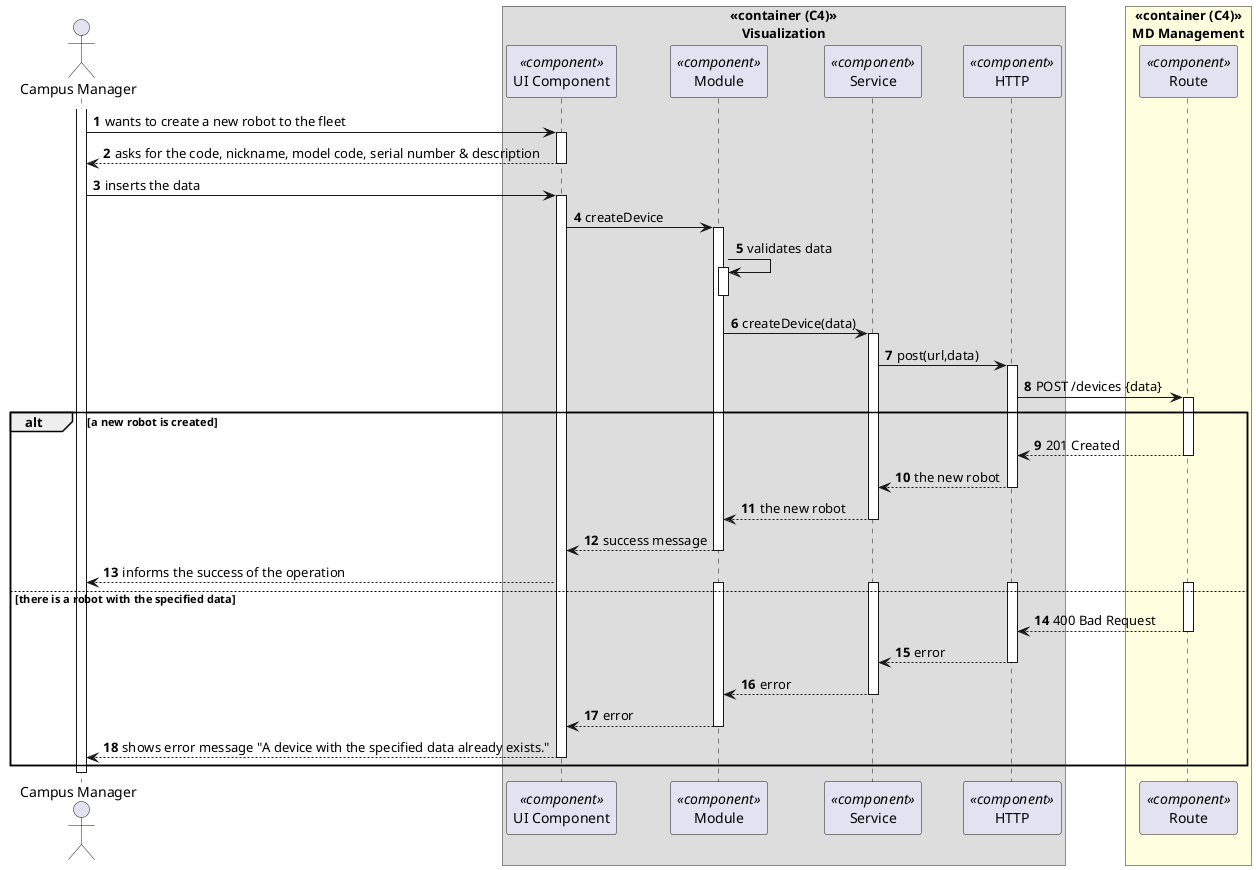 @startuml process-view
autonumber
skinparam DefaultTextAlignment<<center>> center

actor CM as "Campus Manager"

box "«container (C4)»\nVisualization" <<center>>
  participant C as "UI Component" <<component>>
  participant M as "Module" <<component>>
  participant SVC as "Service" <<component>>
  participant H as "HTTP" <<component>>
end box

box "«container (C4)»\n MD Management " <<center>>#LightYellow
  participant ROUTE as "Route" <<component>>
end box

activate CM

CM -> C : wants to create a new robot to the fleet
activate C

CM <-- C : asks for the code, nickname, model code, serial number & description
deactivate C

CM -> C : inserts the data
activate C

C -> M : createDevice
activate M

M -> M : validates data
activate M
deactivate M

M -> SVC : createDevice(data)
activate SVC

SVC -> H : post(url,data)
activate H

H -> ROUTE : POST /devices {data}
activate ROUTE

alt a new robot is created
  H <-- ROUTE : 201 Created
  deactivate ROUTE

  SVC <-- H : the new robot
  deactivate H

  M <-- SVC : the new robot
  deactivate SVC

  C <-- M : success message
  deactivate M

  CM <-- C : informs the success of the operation
else there is a robot with the specified data
  activate H
  activate M
  activate SVC
  activate ROUTE

  H <-- ROUTE : 400 Bad Request
  deactivate ROUTE

  SVC <-- H : error
  deactivate H

  M <-- SVC : error
  deactivate SVC

  C <-- M : error
  deactivate M

  CM <-- C : shows error message "A device with the specified data already exists."
  deactivate C
end

deactivate CM

@enduml
